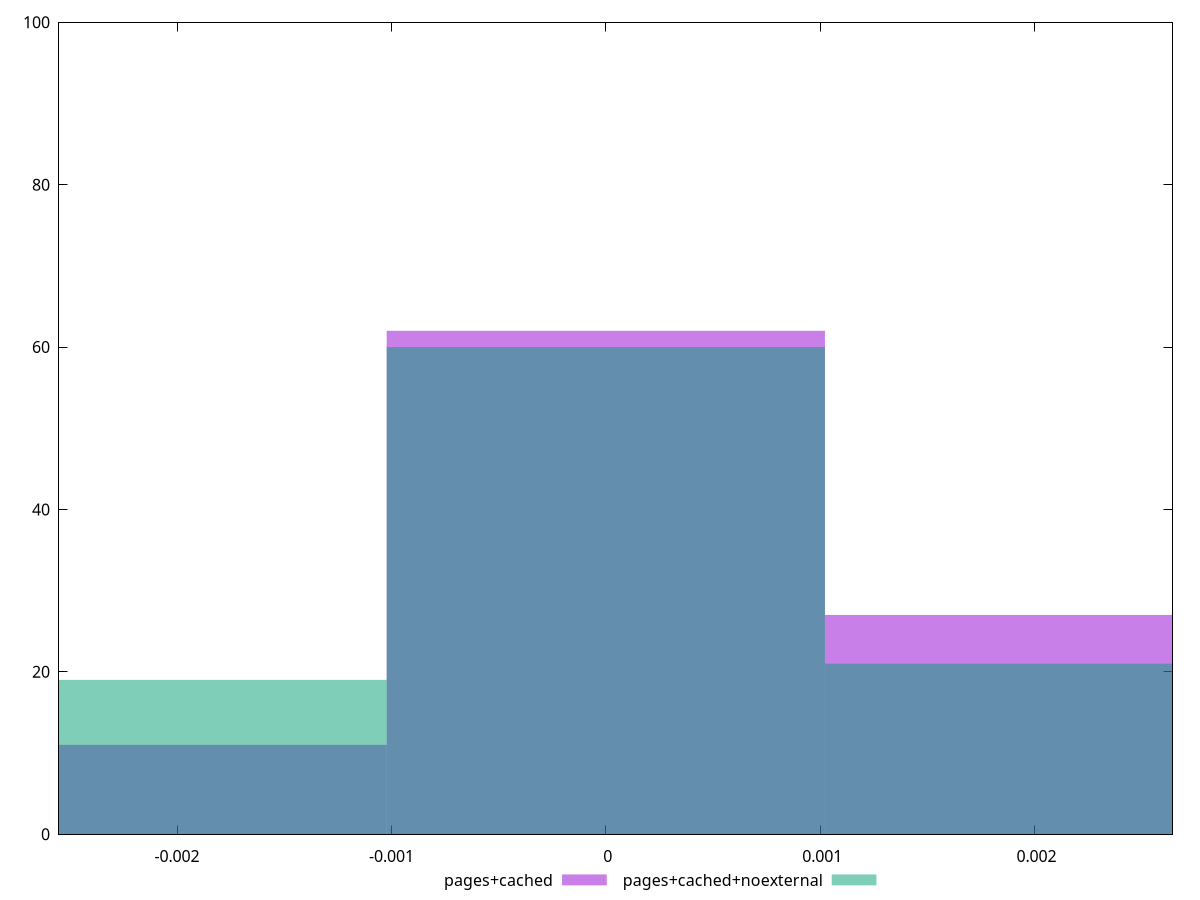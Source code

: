 reset

$pagesCached <<EOF
0 62
0.002044065231025898 27
-0.002044065231025898 11
EOF

$pagesCachedNoexternal <<EOF
0 60
0.002044065231025898 21
-0.002044065231025898 19
EOF

set key outside below
set boxwidth 0.002044065231025898
set xrange [-0.0025504190984783483:0.002643158889091682]
set yrange [0:100]
set trange [0:100]
set style fill transparent solid 0.5 noborder
set terminal svg size 640, 500 enhanced background rgb 'white'
set output "reprap/meta/pScore-difference/comparison/histogram/1_vs_2.svg"

plot $pagesCached title "pages+cached" with boxes, \
     $pagesCachedNoexternal title "pages+cached+noexternal" with boxes

reset
